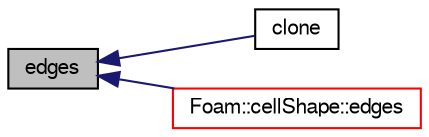digraph "edges"
{
  bgcolor="transparent";
  edge [fontname="FreeSans",fontsize="10",labelfontname="FreeSans",labelfontsize="10"];
  node [fontname="FreeSans",fontsize="10",shape=record];
  rankdir="LR";
  Node956 [label="edges",height=0.2,width=0.4,color="black", fillcolor="grey75", style="filled", fontcolor="black"];
  Node956 -> Node957 [dir="back",color="midnightblue",fontsize="10",style="solid",fontname="FreeSans"];
  Node957 [label="clone",height=0.2,width=0.4,color="black",URL="$a27198.html#a965f7dda1b12ecbb8985f8019b255ba8",tooltip="Return clone. "];
  Node956 -> Node958 [dir="back",color="midnightblue",fontsize="10",style="solid",fontname="FreeSans"];
  Node958 [label="Foam::cellShape::edges",height=0.2,width=0.4,color="red",URL="$a27206.html#ac73e538443a863173d868d2522e1b6c7",tooltip="Edges of this cellShape. "];
}
